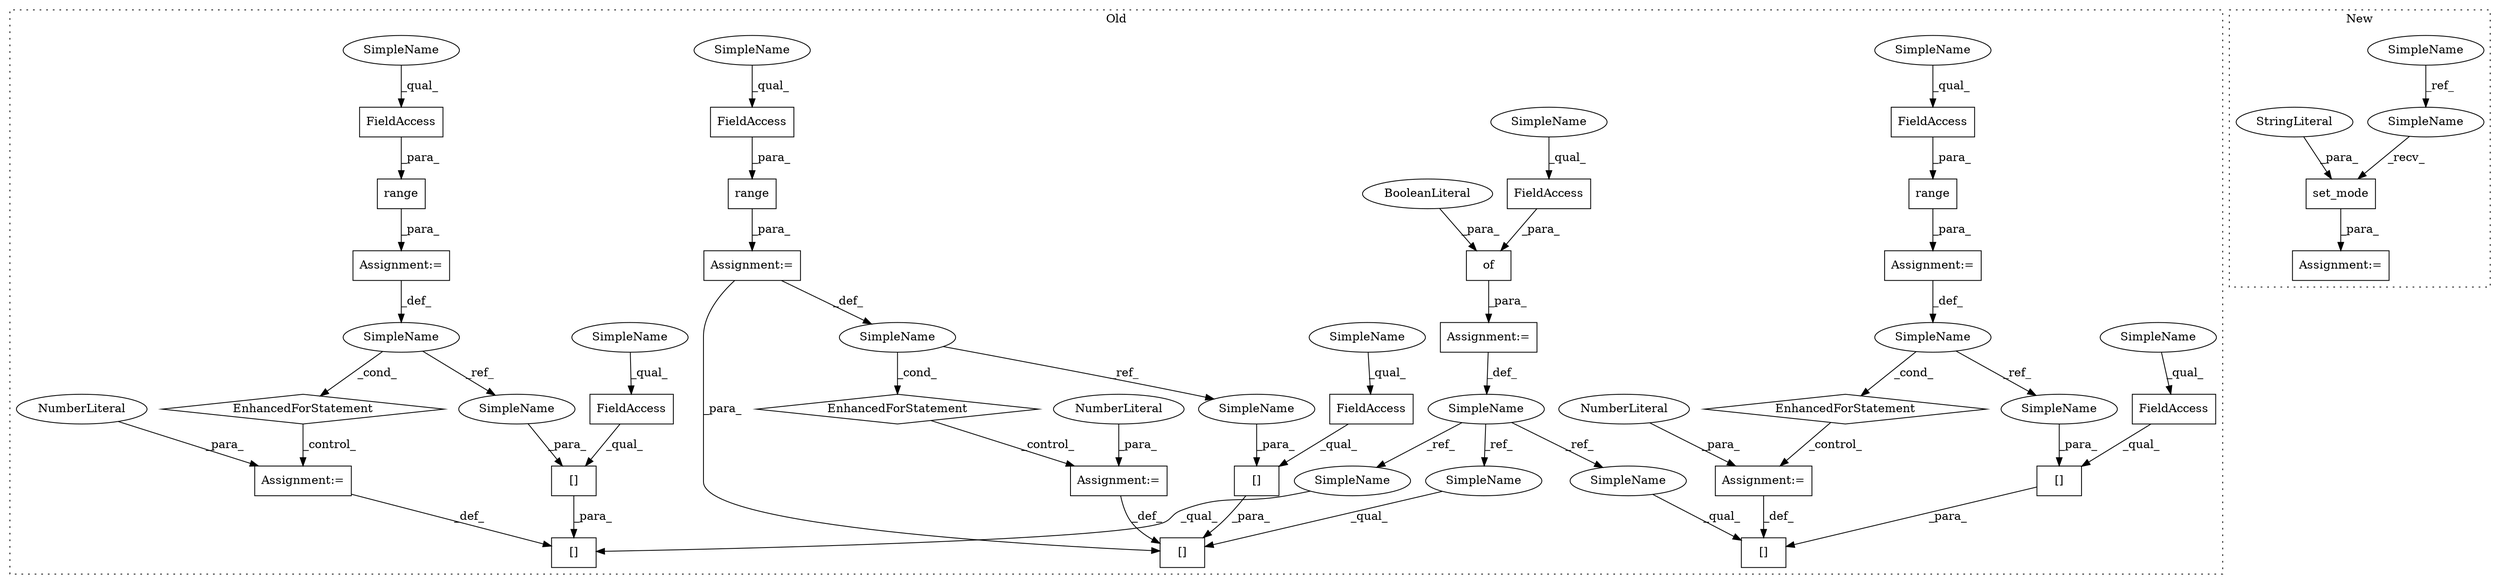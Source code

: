 digraph G {
subgraph cluster0 {
1 [label="[]" a="2" s="23308,23330" l="20,1" shape="box"];
3 [label="SimpleName" a="42" s="23268" l="2" shape="ellipse"];
4 [label="EnhancedForStatement" a="70" s="23211,23295" l="53,2" shape="diamond"];
5 [label="[]" a="2" s="23305,23331" l="3,1" shape="box"];
6 [label="SimpleName" a="42" s="23172" l="2" shape="ellipse"];
7 [label="[]" a="2" s="23441,23468" l="3,1" shape="box"];
8 [label="FieldAccess" a="22" s="23308" l="19" shape="box"];
9 [label="[]" a="2" s="23577,23603" l="3,1" shape="box"];
11 [label="FieldAccess" a="22" s="23580" l="19" shape="box"];
12 [label="[]" a="2" s="23580,23602" l="20,1" shape="box"];
13 [label="SimpleName" a="42" s="23540" l="2" shape="ellipse"];
14 [label="EnhancedForStatement" a="70" s="23483,23567" l="53,2" shape="diamond"];
15 [label="[]" a="2" s="23444,23467" l="21,1" shape="box"];
16 [label="SimpleName" a="42" s="23403" l="2" shape="ellipse"];
17 [label="EnhancedForStatement" a="70" s="23346,23431" l="53,2" shape="diamond"];
18 [label="FieldAccess" a="22" s="23444" l="20" shape="box"];
19 [label="FieldAccess" a="22" s="23279" l="15" shape="box"];
20 [label="FieldAccess" a="22" s="23414" l="16" shape="box"];
21 [label="FieldAccess" a="22" s="23182" l="16" shape="box"];
22 [label="of" a="32" s="23179,23204" l="3,1" shape="box"];
23 [label="BooleanLiteral" a="9" s="23199" l="5" shape="ellipse"];
24 [label="Assignment:=" a="7" s="23174" l="1" shape="box"];
27 [label="Assignment:=" a="7" s="23332" l="1" shape="box"];
28 [label="Assignment:=" a="7" s="23604" l="1" shape="box"];
29 [label="Assignment:=" a="7" s="23469" l="1" shape="box"];
30 [label="NumberLiteral" a="34" s="23470" l="1" shape="ellipse"];
31 [label="NumberLiteral" a="34" s="23333" l="1" shape="ellipse"];
32 [label="NumberLiteral" a="34" s="23605" l="1" shape="ellipse"];
33 [label="range" a="32" s="23545,23566" l="6,1" shape="box"];
34 [label="Assignment:=" a="7" s="23483,23567" l="53,2" shape="box"];
35 [label="range" a="32" s="23408,23430" l="6,1" shape="box"];
36 [label="Assignment:=" a="7" s="23211,23295" l="53,2" shape="box"];
37 [label="Assignment:=" a="7" s="23346,23431" l="53,2" shape="box"];
38 [label="FieldAccess" a="22" s="23551" l="15" shape="box"];
39 [label="range" a="32" s="23273,23294" l="6,1" shape="box"];
41 [label="SimpleName" a="42" s="23577" l="2" shape="ellipse"];
42 [label="SimpleName" a="42" s="23441" l="2" shape="ellipse"];
43 [label="SimpleName" a="42" s="23305" l="2" shape="ellipse"];
44 [label="SimpleName" a="42" s="23328" l="2" shape="ellipse"];
45 [label="SimpleName" a="42" s="23600" l="2" shape="ellipse"];
46 [label="SimpleName" a="42" s="23465" l="2" shape="ellipse"];
47 [label="SimpleName" a="42" s="23551" l="4" shape="ellipse"];
48 [label="SimpleName" a="42" s="23279" l="4" shape="ellipse"];
49 [label="SimpleName" a="42" s="23580" l="4" shape="ellipse"];
50 [label="SimpleName" a="42" s="23182" l="4" shape="ellipse"];
51 [label="SimpleName" a="42" s="23444" l="4" shape="ellipse"];
52 [label="SimpleName" a="42" s="23414" l="4" shape="ellipse"];
53 [label="SimpleName" a="42" s="23308" l="4" shape="ellipse"];
label = "Old";
style="dotted";
}
subgraph cluster1 {
2 [label="set_mode" a="32" s="25047,25062" l="9,1" shape="box"];
10 [label="SimpleName" a="42" s="23900" l="4" shape="ellipse"];
25 [label="Assignment:=" a="7" s="25041" l="1" shape="box"];
26 [label="StringLiteral" a="45" s="25056" l="6" shape="ellipse"];
40 [label="SimpleName" a="42" s="25042" l="4" shape="ellipse"];
label = "New";
style="dotted";
}
1 -> 5 [label="_para_"];
2 -> 25 [label="_para_"];
3 -> 4 [label="_cond_"];
3 -> 44 [label="_ref_"];
4 -> 27 [label="_control_"];
6 -> 43 [label="_ref_"];
6 -> 42 [label="_ref_"];
6 -> 41 [label="_ref_"];
8 -> 1 [label="_qual_"];
10 -> 40 [label="_ref_"];
11 -> 12 [label="_qual_"];
12 -> 9 [label="_para_"];
13 -> 14 [label="_cond_"];
13 -> 45 [label="_ref_"];
14 -> 28 [label="_control_"];
15 -> 7 [label="_para_"];
16 -> 46 [label="_ref_"];
16 -> 17 [label="_cond_"];
17 -> 29 [label="_control_"];
18 -> 15 [label="_qual_"];
19 -> 39 [label="_para_"];
20 -> 35 [label="_para_"];
21 -> 22 [label="_para_"];
22 -> 24 [label="_para_"];
23 -> 22 [label="_para_"];
24 -> 6 [label="_def_"];
26 -> 2 [label="_para_"];
27 -> 5 [label="_def_"];
28 -> 9 [label="_def_"];
29 -> 7 [label="_def_"];
30 -> 29 [label="_para_"];
31 -> 27 [label="_para_"];
32 -> 28 [label="_para_"];
33 -> 34 [label="_para_"];
34 -> 13 [label="_def_"];
35 -> 37 [label="_para_"];
36 -> 3 [label="_def_"];
36 -> 5 [label="_para_"];
37 -> 16 [label="_def_"];
38 -> 33 [label="_para_"];
39 -> 36 [label="_para_"];
40 -> 2 [label="_recv_"];
41 -> 9 [label="_qual_"];
42 -> 7 [label="_qual_"];
43 -> 5 [label="_qual_"];
44 -> 1 [label="_para_"];
45 -> 12 [label="_para_"];
46 -> 15 [label="_para_"];
47 -> 38 [label="_qual_"];
48 -> 19 [label="_qual_"];
49 -> 11 [label="_qual_"];
50 -> 21 [label="_qual_"];
51 -> 18 [label="_qual_"];
52 -> 20 [label="_qual_"];
53 -> 8 [label="_qual_"];
}
